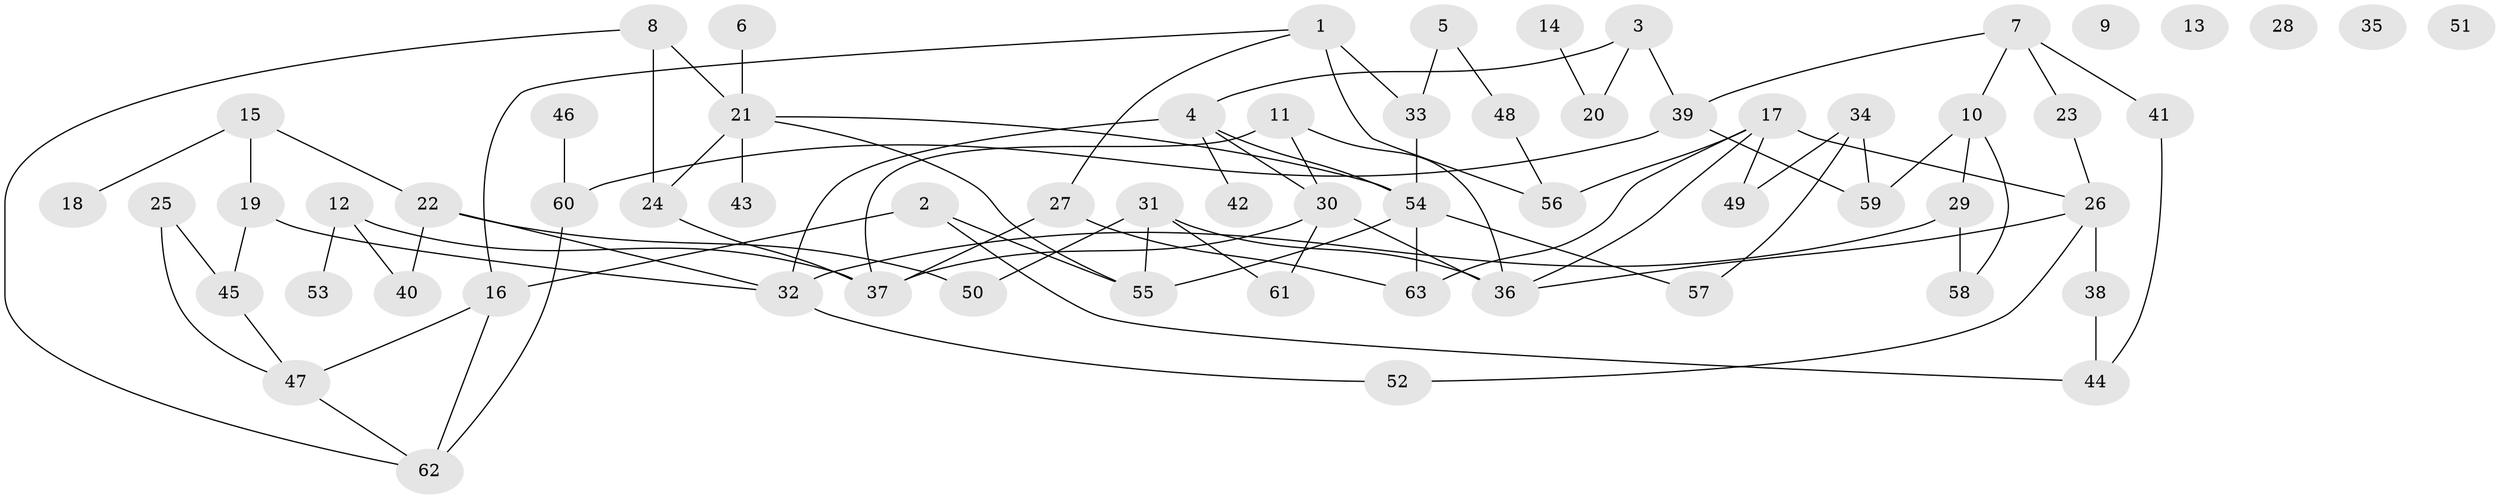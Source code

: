 // Generated by graph-tools (version 1.1) at 2025/00/03/09/25 03:00:46]
// undirected, 63 vertices, 88 edges
graph export_dot {
graph [start="1"]
  node [color=gray90,style=filled];
  1;
  2;
  3;
  4;
  5;
  6;
  7;
  8;
  9;
  10;
  11;
  12;
  13;
  14;
  15;
  16;
  17;
  18;
  19;
  20;
  21;
  22;
  23;
  24;
  25;
  26;
  27;
  28;
  29;
  30;
  31;
  32;
  33;
  34;
  35;
  36;
  37;
  38;
  39;
  40;
  41;
  42;
  43;
  44;
  45;
  46;
  47;
  48;
  49;
  50;
  51;
  52;
  53;
  54;
  55;
  56;
  57;
  58;
  59;
  60;
  61;
  62;
  63;
  1 -- 16;
  1 -- 27;
  1 -- 33;
  1 -- 56;
  2 -- 16;
  2 -- 44;
  2 -- 55;
  3 -- 4;
  3 -- 20;
  3 -- 39;
  4 -- 30;
  4 -- 32;
  4 -- 42;
  4 -- 54;
  5 -- 33;
  5 -- 48;
  6 -- 21;
  7 -- 10;
  7 -- 23;
  7 -- 39;
  7 -- 41;
  8 -- 21;
  8 -- 24;
  8 -- 62;
  10 -- 29;
  10 -- 58;
  10 -- 59;
  11 -- 30;
  11 -- 36;
  11 -- 37;
  12 -- 37;
  12 -- 40;
  12 -- 53;
  14 -- 20;
  15 -- 18;
  15 -- 19;
  15 -- 22;
  16 -- 47;
  16 -- 62;
  17 -- 26;
  17 -- 36;
  17 -- 49;
  17 -- 56;
  17 -- 63;
  19 -- 32;
  19 -- 45;
  21 -- 24;
  21 -- 43;
  21 -- 54;
  21 -- 55;
  22 -- 32;
  22 -- 40;
  22 -- 50;
  23 -- 26;
  24 -- 37;
  25 -- 45;
  25 -- 47;
  26 -- 36;
  26 -- 38;
  26 -- 52;
  27 -- 37;
  27 -- 63;
  29 -- 32;
  29 -- 58;
  30 -- 36;
  30 -- 37;
  30 -- 61;
  31 -- 36;
  31 -- 50;
  31 -- 55;
  31 -- 61;
  32 -- 52;
  33 -- 54;
  34 -- 49;
  34 -- 57;
  34 -- 59;
  38 -- 44;
  39 -- 59;
  39 -- 60;
  41 -- 44;
  45 -- 47;
  46 -- 60;
  47 -- 62;
  48 -- 56;
  54 -- 55;
  54 -- 57;
  54 -- 63;
  60 -- 62;
}
